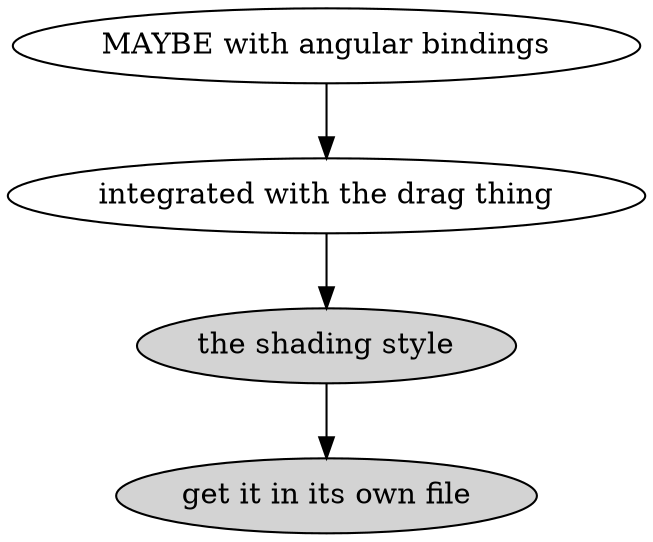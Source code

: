 digraph g {

one [label="get it in its own file" style=filled]
two [label="the shading style" style=filled]

three [label="integrated with the drag thing"]
four [label="MAYBE with angular bindings"]

two->one
three->two
four->three

}

